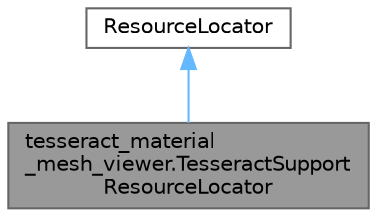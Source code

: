 digraph "tesseract_material_mesh_viewer.TesseractSupportResourceLocator"
{
 // LATEX_PDF_SIZE
  bgcolor="transparent";
  edge [fontname=Helvetica,fontsize=10,labelfontname=Helvetica,labelfontsize=10];
  node [fontname=Helvetica,fontsize=10,shape=box,height=0.2,width=0.4];
  Node1 [label="tesseract_material\l_mesh_viewer.TesseractSupport\lResourceLocator",height=0.2,width=0.4,color="gray40", fillcolor="grey60", style="filled", fontcolor="black",tooltip=" "];
  Node2 -> Node1 [dir="back",color="steelblue1",style="solid"];
  Node2 [label="ResourceLocator",height=0.2,width=0.4,color="gray40", fillcolor="white", style="filled",tooltip=" "];
}
